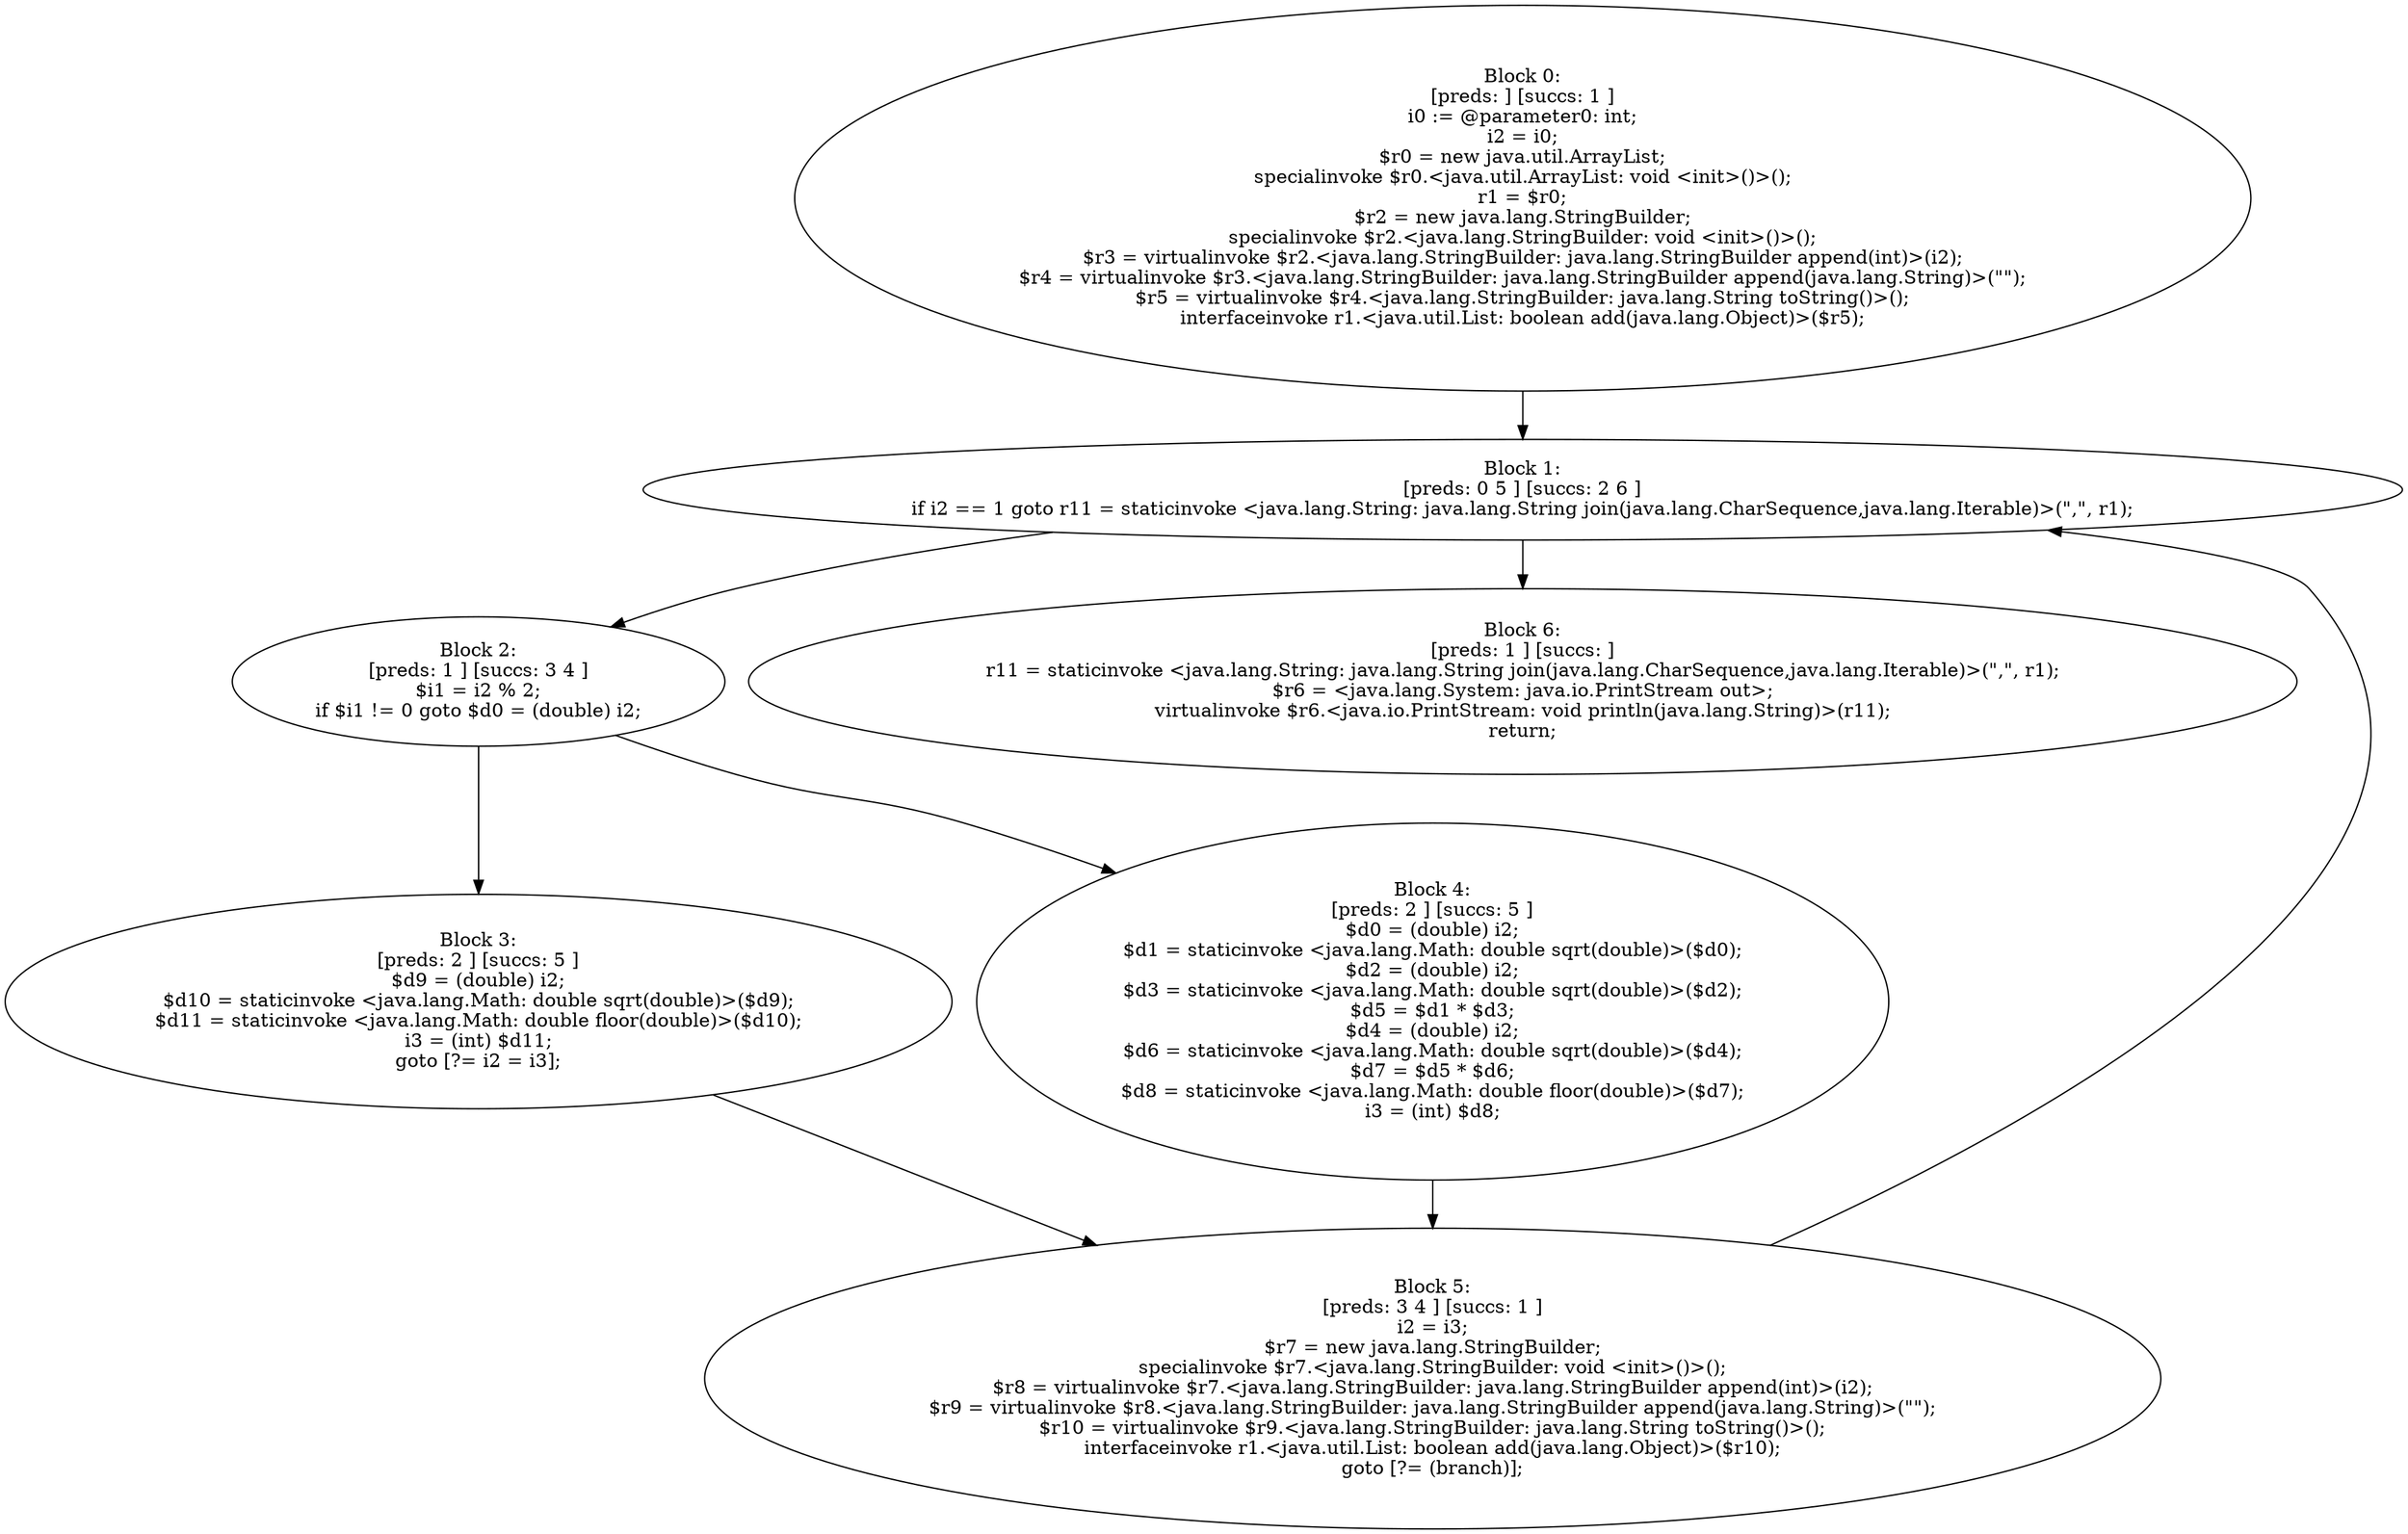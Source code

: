 digraph "unitGraph" {
    "Block 0:
[preds: ] [succs: 1 ]
i0 := @parameter0: int;
i2 = i0;
$r0 = new java.util.ArrayList;
specialinvoke $r0.<java.util.ArrayList: void <init>()>();
r1 = $r0;
$r2 = new java.lang.StringBuilder;
specialinvoke $r2.<java.lang.StringBuilder: void <init>()>();
$r3 = virtualinvoke $r2.<java.lang.StringBuilder: java.lang.StringBuilder append(int)>(i2);
$r4 = virtualinvoke $r3.<java.lang.StringBuilder: java.lang.StringBuilder append(java.lang.String)>(\"\");
$r5 = virtualinvoke $r4.<java.lang.StringBuilder: java.lang.String toString()>();
interfaceinvoke r1.<java.util.List: boolean add(java.lang.Object)>($r5);
"
    "Block 1:
[preds: 0 5 ] [succs: 2 6 ]
if i2 == 1 goto r11 = staticinvoke <java.lang.String: java.lang.String join(java.lang.CharSequence,java.lang.Iterable)>(\",\", r1);
"
    "Block 2:
[preds: 1 ] [succs: 3 4 ]
$i1 = i2 % 2;
if $i1 != 0 goto $d0 = (double) i2;
"
    "Block 3:
[preds: 2 ] [succs: 5 ]
$d9 = (double) i2;
$d10 = staticinvoke <java.lang.Math: double sqrt(double)>($d9);
$d11 = staticinvoke <java.lang.Math: double floor(double)>($d10);
i3 = (int) $d11;
goto [?= i2 = i3];
"
    "Block 4:
[preds: 2 ] [succs: 5 ]
$d0 = (double) i2;
$d1 = staticinvoke <java.lang.Math: double sqrt(double)>($d0);
$d2 = (double) i2;
$d3 = staticinvoke <java.lang.Math: double sqrt(double)>($d2);
$d5 = $d1 * $d3;
$d4 = (double) i2;
$d6 = staticinvoke <java.lang.Math: double sqrt(double)>($d4);
$d7 = $d5 * $d6;
$d8 = staticinvoke <java.lang.Math: double floor(double)>($d7);
i3 = (int) $d8;
"
    "Block 5:
[preds: 3 4 ] [succs: 1 ]
i2 = i3;
$r7 = new java.lang.StringBuilder;
specialinvoke $r7.<java.lang.StringBuilder: void <init>()>();
$r8 = virtualinvoke $r7.<java.lang.StringBuilder: java.lang.StringBuilder append(int)>(i2);
$r9 = virtualinvoke $r8.<java.lang.StringBuilder: java.lang.StringBuilder append(java.lang.String)>(\"\");
$r10 = virtualinvoke $r9.<java.lang.StringBuilder: java.lang.String toString()>();
interfaceinvoke r1.<java.util.List: boolean add(java.lang.Object)>($r10);
goto [?= (branch)];
"
    "Block 6:
[preds: 1 ] [succs: ]
r11 = staticinvoke <java.lang.String: java.lang.String join(java.lang.CharSequence,java.lang.Iterable)>(\",\", r1);
$r6 = <java.lang.System: java.io.PrintStream out>;
virtualinvoke $r6.<java.io.PrintStream: void println(java.lang.String)>(r11);
return;
"
    "Block 0:
[preds: ] [succs: 1 ]
i0 := @parameter0: int;
i2 = i0;
$r0 = new java.util.ArrayList;
specialinvoke $r0.<java.util.ArrayList: void <init>()>();
r1 = $r0;
$r2 = new java.lang.StringBuilder;
specialinvoke $r2.<java.lang.StringBuilder: void <init>()>();
$r3 = virtualinvoke $r2.<java.lang.StringBuilder: java.lang.StringBuilder append(int)>(i2);
$r4 = virtualinvoke $r3.<java.lang.StringBuilder: java.lang.StringBuilder append(java.lang.String)>(\"\");
$r5 = virtualinvoke $r4.<java.lang.StringBuilder: java.lang.String toString()>();
interfaceinvoke r1.<java.util.List: boolean add(java.lang.Object)>($r5);
"->"Block 1:
[preds: 0 5 ] [succs: 2 6 ]
if i2 == 1 goto r11 = staticinvoke <java.lang.String: java.lang.String join(java.lang.CharSequence,java.lang.Iterable)>(\",\", r1);
";
    "Block 1:
[preds: 0 5 ] [succs: 2 6 ]
if i2 == 1 goto r11 = staticinvoke <java.lang.String: java.lang.String join(java.lang.CharSequence,java.lang.Iterable)>(\",\", r1);
"->"Block 2:
[preds: 1 ] [succs: 3 4 ]
$i1 = i2 % 2;
if $i1 != 0 goto $d0 = (double) i2;
";
    "Block 1:
[preds: 0 5 ] [succs: 2 6 ]
if i2 == 1 goto r11 = staticinvoke <java.lang.String: java.lang.String join(java.lang.CharSequence,java.lang.Iterable)>(\",\", r1);
"->"Block 6:
[preds: 1 ] [succs: ]
r11 = staticinvoke <java.lang.String: java.lang.String join(java.lang.CharSequence,java.lang.Iterable)>(\",\", r1);
$r6 = <java.lang.System: java.io.PrintStream out>;
virtualinvoke $r6.<java.io.PrintStream: void println(java.lang.String)>(r11);
return;
";
    "Block 2:
[preds: 1 ] [succs: 3 4 ]
$i1 = i2 % 2;
if $i1 != 0 goto $d0 = (double) i2;
"->"Block 3:
[preds: 2 ] [succs: 5 ]
$d9 = (double) i2;
$d10 = staticinvoke <java.lang.Math: double sqrt(double)>($d9);
$d11 = staticinvoke <java.lang.Math: double floor(double)>($d10);
i3 = (int) $d11;
goto [?= i2 = i3];
";
    "Block 2:
[preds: 1 ] [succs: 3 4 ]
$i1 = i2 % 2;
if $i1 != 0 goto $d0 = (double) i2;
"->"Block 4:
[preds: 2 ] [succs: 5 ]
$d0 = (double) i2;
$d1 = staticinvoke <java.lang.Math: double sqrt(double)>($d0);
$d2 = (double) i2;
$d3 = staticinvoke <java.lang.Math: double sqrt(double)>($d2);
$d5 = $d1 * $d3;
$d4 = (double) i2;
$d6 = staticinvoke <java.lang.Math: double sqrt(double)>($d4);
$d7 = $d5 * $d6;
$d8 = staticinvoke <java.lang.Math: double floor(double)>($d7);
i3 = (int) $d8;
";
    "Block 3:
[preds: 2 ] [succs: 5 ]
$d9 = (double) i2;
$d10 = staticinvoke <java.lang.Math: double sqrt(double)>($d9);
$d11 = staticinvoke <java.lang.Math: double floor(double)>($d10);
i3 = (int) $d11;
goto [?= i2 = i3];
"->"Block 5:
[preds: 3 4 ] [succs: 1 ]
i2 = i3;
$r7 = new java.lang.StringBuilder;
specialinvoke $r7.<java.lang.StringBuilder: void <init>()>();
$r8 = virtualinvoke $r7.<java.lang.StringBuilder: java.lang.StringBuilder append(int)>(i2);
$r9 = virtualinvoke $r8.<java.lang.StringBuilder: java.lang.StringBuilder append(java.lang.String)>(\"\");
$r10 = virtualinvoke $r9.<java.lang.StringBuilder: java.lang.String toString()>();
interfaceinvoke r1.<java.util.List: boolean add(java.lang.Object)>($r10);
goto [?= (branch)];
";
    "Block 4:
[preds: 2 ] [succs: 5 ]
$d0 = (double) i2;
$d1 = staticinvoke <java.lang.Math: double sqrt(double)>($d0);
$d2 = (double) i2;
$d3 = staticinvoke <java.lang.Math: double sqrt(double)>($d2);
$d5 = $d1 * $d3;
$d4 = (double) i2;
$d6 = staticinvoke <java.lang.Math: double sqrt(double)>($d4);
$d7 = $d5 * $d6;
$d8 = staticinvoke <java.lang.Math: double floor(double)>($d7);
i3 = (int) $d8;
"->"Block 5:
[preds: 3 4 ] [succs: 1 ]
i2 = i3;
$r7 = new java.lang.StringBuilder;
specialinvoke $r7.<java.lang.StringBuilder: void <init>()>();
$r8 = virtualinvoke $r7.<java.lang.StringBuilder: java.lang.StringBuilder append(int)>(i2);
$r9 = virtualinvoke $r8.<java.lang.StringBuilder: java.lang.StringBuilder append(java.lang.String)>(\"\");
$r10 = virtualinvoke $r9.<java.lang.StringBuilder: java.lang.String toString()>();
interfaceinvoke r1.<java.util.List: boolean add(java.lang.Object)>($r10);
goto [?= (branch)];
";
    "Block 5:
[preds: 3 4 ] [succs: 1 ]
i2 = i3;
$r7 = new java.lang.StringBuilder;
specialinvoke $r7.<java.lang.StringBuilder: void <init>()>();
$r8 = virtualinvoke $r7.<java.lang.StringBuilder: java.lang.StringBuilder append(int)>(i2);
$r9 = virtualinvoke $r8.<java.lang.StringBuilder: java.lang.StringBuilder append(java.lang.String)>(\"\");
$r10 = virtualinvoke $r9.<java.lang.StringBuilder: java.lang.String toString()>();
interfaceinvoke r1.<java.util.List: boolean add(java.lang.Object)>($r10);
goto [?= (branch)];
"->"Block 1:
[preds: 0 5 ] [succs: 2 6 ]
if i2 == 1 goto r11 = staticinvoke <java.lang.String: java.lang.String join(java.lang.CharSequence,java.lang.Iterable)>(\",\", r1);
";
}
